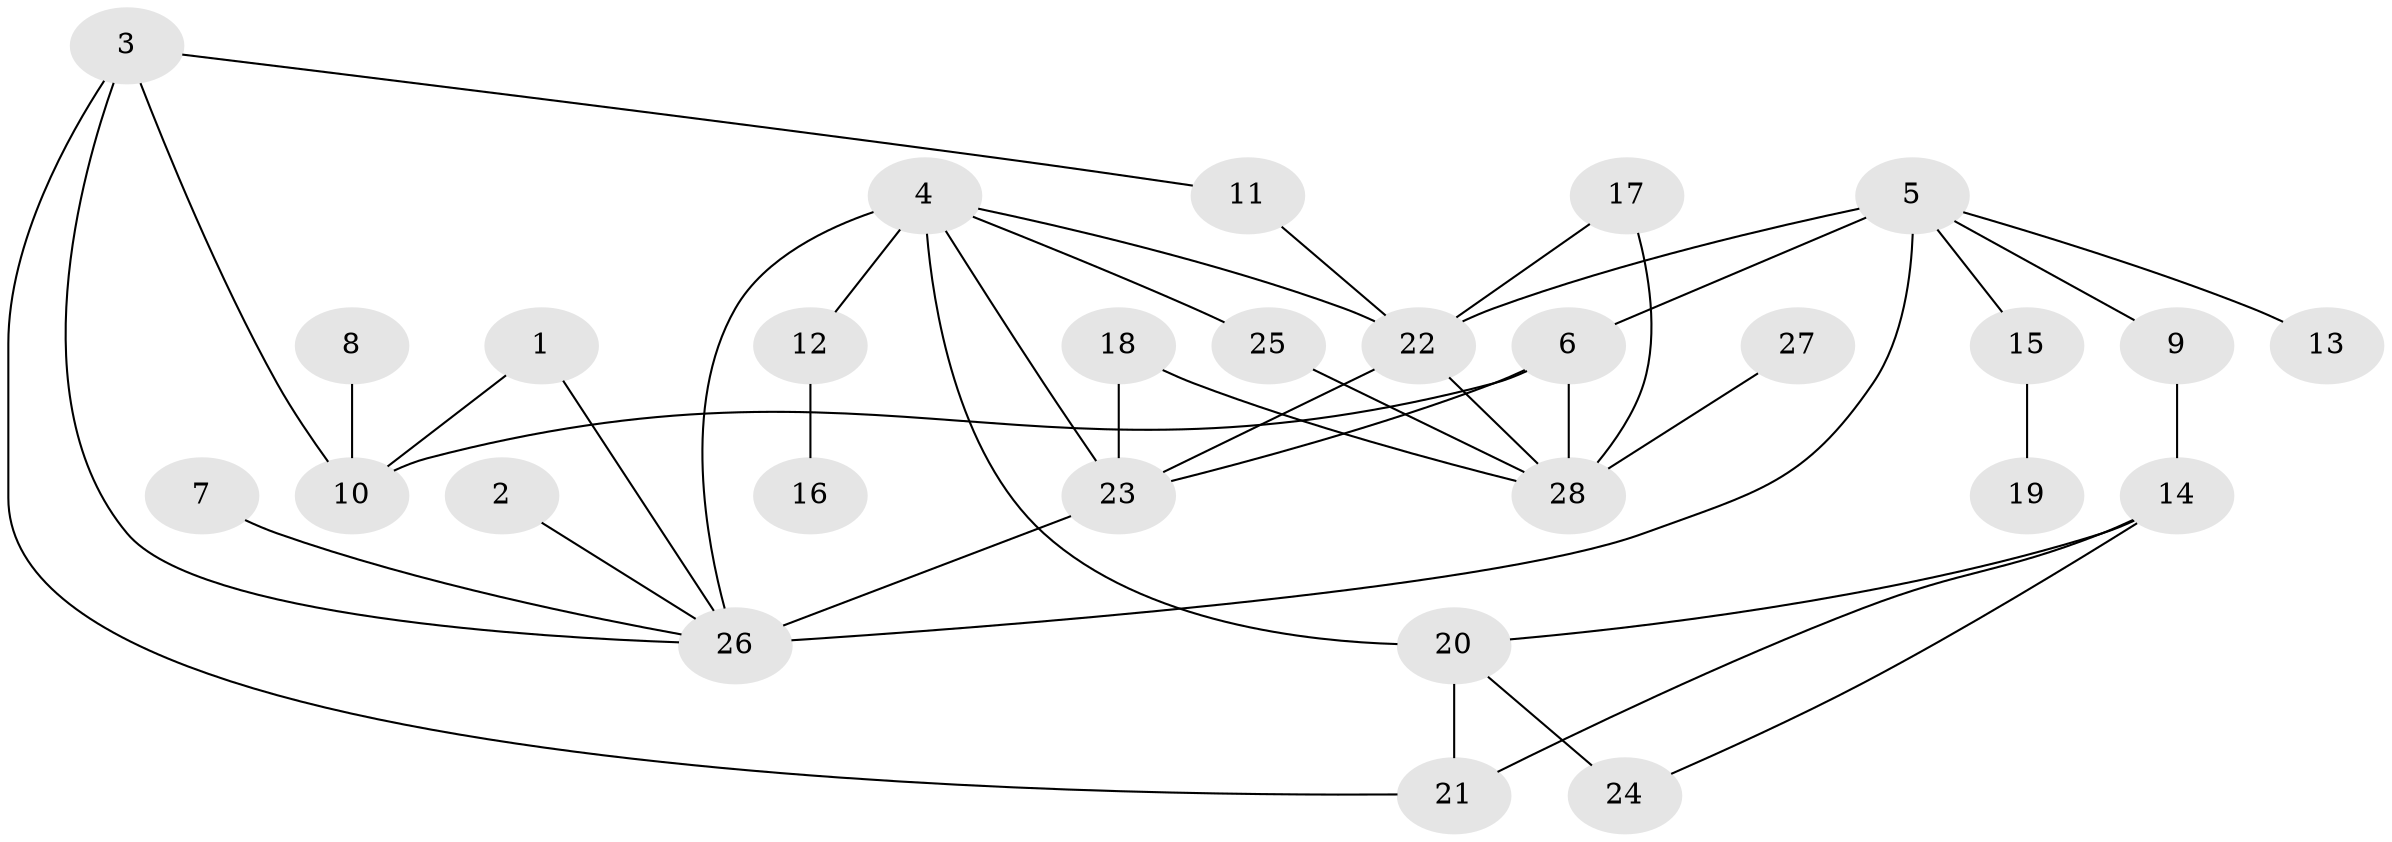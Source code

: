 // original degree distribution, {9: 0.017857142857142856, 7: 0.017857142857142856, 4: 0.125, 2: 0.32142857142857145, 5: 0.07142857142857142, 3: 0.21428571428571427, 6: 0.017857142857142856, 1: 0.21428571428571427}
// Generated by graph-tools (version 1.1) at 2025/49/03/09/25 03:49:25]
// undirected, 28 vertices, 42 edges
graph export_dot {
graph [start="1"]
  node [color=gray90,style=filled];
  1;
  2;
  3;
  4;
  5;
  6;
  7;
  8;
  9;
  10;
  11;
  12;
  13;
  14;
  15;
  16;
  17;
  18;
  19;
  20;
  21;
  22;
  23;
  24;
  25;
  26;
  27;
  28;
  1 -- 10 [weight=1.0];
  1 -- 26 [weight=1.0];
  2 -- 26 [weight=1.0];
  3 -- 10 [weight=1.0];
  3 -- 11 [weight=1.0];
  3 -- 21 [weight=1.0];
  3 -- 26 [weight=1.0];
  4 -- 12 [weight=1.0];
  4 -- 20 [weight=2.0];
  4 -- 22 [weight=1.0];
  4 -- 23 [weight=1.0];
  4 -- 25 [weight=1.0];
  4 -- 26 [weight=1.0];
  5 -- 6 [weight=1.0];
  5 -- 9 [weight=1.0];
  5 -- 13 [weight=1.0];
  5 -- 15 [weight=1.0];
  5 -- 22 [weight=1.0];
  5 -- 26 [weight=3.0];
  6 -- 10 [weight=1.0];
  6 -- 23 [weight=1.0];
  6 -- 28 [weight=2.0];
  7 -- 26 [weight=1.0];
  8 -- 10 [weight=1.0];
  9 -- 14 [weight=1.0];
  11 -- 22 [weight=1.0];
  12 -- 16 [weight=1.0];
  14 -- 20 [weight=1.0];
  14 -- 21 [weight=1.0];
  14 -- 24 [weight=1.0];
  15 -- 19 [weight=1.0];
  17 -- 22 [weight=1.0];
  17 -- 28 [weight=1.0];
  18 -- 23 [weight=1.0];
  18 -- 28 [weight=1.0];
  20 -- 21 [weight=1.0];
  20 -- 24 [weight=1.0];
  22 -- 23 [weight=2.0];
  22 -- 28 [weight=1.0];
  23 -- 26 [weight=2.0];
  25 -- 28 [weight=1.0];
  27 -- 28 [weight=1.0];
}

